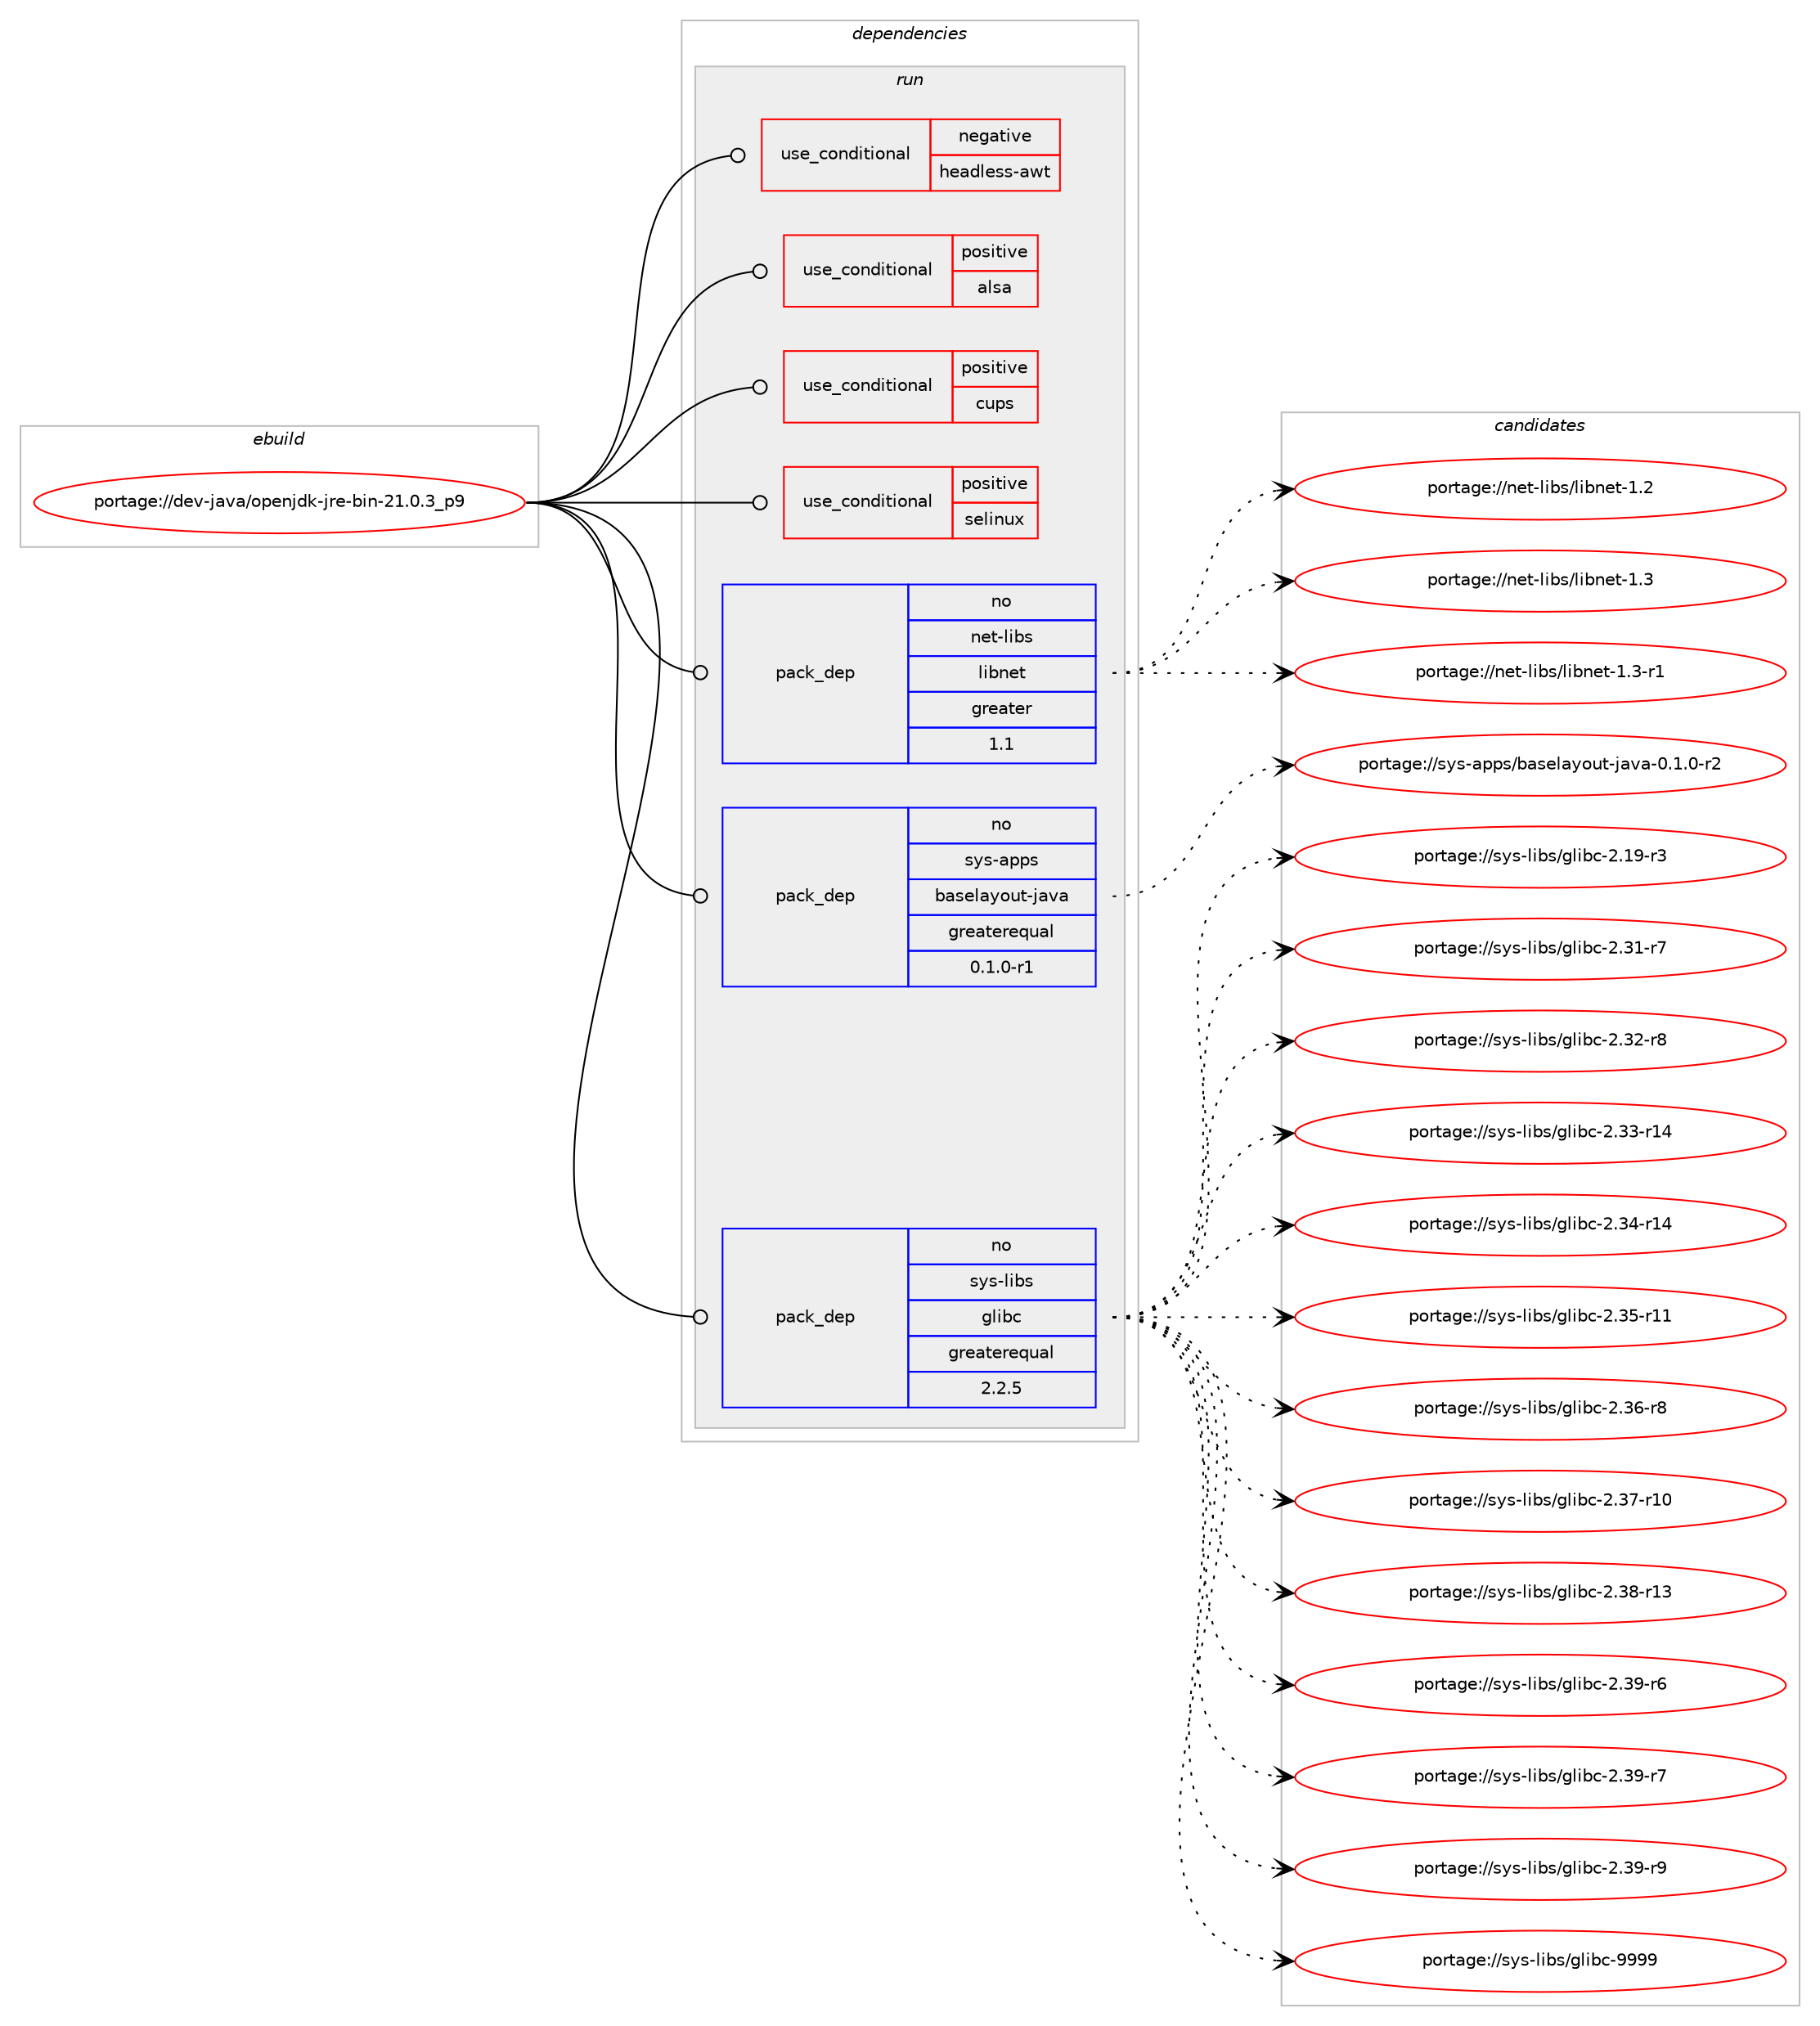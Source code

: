 digraph prolog {

# *************
# Graph options
# *************

newrank=true;
concentrate=true;
compound=true;
graph [rankdir=LR,fontname=Helvetica,fontsize=10,ranksep=1.5];#, ranksep=2.5, nodesep=0.2];
edge  [arrowhead=vee];
node  [fontname=Helvetica,fontsize=10];

# **********
# The ebuild
# **********

subgraph cluster_leftcol {
color=gray;
rank=same;
label=<<i>ebuild</i>>;
id [label="portage://dev-java/openjdk-jre-bin-21.0.3_p9", color=red, width=4, href="../dev-java/openjdk-jre-bin-21.0.3_p9.svg"];
}

# ****************
# The dependencies
# ****************

subgraph cluster_midcol {
color=gray;
label=<<i>dependencies</i>>;
subgraph cluster_compile {
fillcolor="#eeeeee";
style=filled;
label=<<i>compile</i>>;
# *** BEGIN UNKNOWN DEPENDENCY TYPE (TODO) ***
# id -> package_dependency(portage://dev-java/openjdk-jre-bin-21.0.3_p9,install,no,app-eselect,eselect-java,none,[,,],[],[])
# *** END UNKNOWN DEPENDENCY TYPE (TODO) ***

# *** BEGIN UNKNOWN DEPENDENCY TYPE (TODO) ***
# id -> package_dependency(portage://dev-java/openjdk-jre-bin-21.0.3_p9,install,no,dev-java,java-config,none,[,,],[],[])
# *** END UNKNOWN DEPENDENCY TYPE (TODO) ***

}
subgraph cluster_compileandrun {
fillcolor="#eeeeee";
style=filled;
label=<<i>compile and run</i>>;
}
subgraph cluster_run {
fillcolor="#eeeeee";
style=filled;
label=<<i>run</i>>;
subgraph cond21681 {
dependency49027 [label=<<TABLE BORDER="0" CELLBORDER="1" CELLSPACING="0" CELLPADDING="4"><TR><TD ROWSPAN="3" CELLPADDING="10">use_conditional</TD></TR><TR><TD>negative</TD></TR><TR><TD>headless-awt</TD></TR></TABLE>>, shape=none, color=red];
# *** BEGIN UNKNOWN DEPENDENCY TYPE (TODO) ***
# dependency49027 -> package_dependency(portage://dev-java/openjdk-jre-bin-21.0.3_p9,run,no,x11-libs,libX11,none,[,,],[],[])
# *** END UNKNOWN DEPENDENCY TYPE (TODO) ***

# *** BEGIN UNKNOWN DEPENDENCY TYPE (TODO) ***
# dependency49027 -> package_dependency(portage://dev-java/openjdk-jre-bin-21.0.3_p9,run,no,x11-libs,libXext,none,[,,],[],[])
# *** END UNKNOWN DEPENDENCY TYPE (TODO) ***

# *** BEGIN UNKNOWN DEPENDENCY TYPE (TODO) ***
# dependency49027 -> package_dependency(portage://dev-java/openjdk-jre-bin-21.0.3_p9,run,no,x11-libs,libXi,none,[,,],[],[])
# *** END UNKNOWN DEPENDENCY TYPE (TODO) ***

# *** BEGIN UNKNOWN DEPENDENCY TYPE (TODO) ***
# dependency49027 -> package_dependency(portage://dev-java/openjdk-jre-bin-21.0.3_p9,run,no,x11-libs,libXrender,none,[,,],[],[])
# *** END UNKNOWN DEPENDENCY TYPE (TODO) ***

# *** BEGIN UNKNOWN DEPENDENCY TYPE (TODO) ***
# dependency49027 -> package_dependency(portage://dev-java/openjdk-jre-bin-21.0.3_p9,run,no,x11-libs,libXtst,none,[,,],[],[])
# *** END UNKNOWN DEPENDENCY TYPE (TODO) ***

}
id:e -> dependency49027:w [weight=20,style="solid",arrowhead="odot"];
subgraph cond21682 {
dependency49028 [label=<<TABLE BORDER="0" CELLBORDER="1" CELLSPACING="0" CELLPADDING="4"><TR><TD ROWSPAN="3" CELLPADDING="10">use_conditional</TD></TR><TR><TD>positive</TD></TR><TR><TD>alsa</TD></TR></TABLE>>, shape=none, color=red];
# *** BEGIN UNKNOWN DEPENDENCY TYPE (TODO) ***
# dependency49028 -> package_dependency(portage://dev-java/openjdk-jre-bin-21.0.3_p9,run,no,media-libs,alsa-lib,none,[,,],[],[])
# *** END UNKNOWN DEPENDENCY TYPE (TODO) ***

}
id:e -> dependency49028:w [weight=20,style="solid",arrowhead="odot"];
subgraph cond21683 {
dependency49029 [label=<<TABLE BORDER="0" CELLBORDER="1" CELLSPACING="0" CELLPADDING="4"><TR><TD ROWSPAN="3" CELLPADDING="10">use_conditional</TD></TR><TR><TD>positive</TD></TR><TR><TD>cups</TD></TR></TABLE>>, shape=none, color=red];
# *** BEGIN UNKNOWN DEPENDENCY TYPE (TODO) ***
# dependency49029 -> package_dependency(portage://dev-java/openjdk-jre-bin-21.0.3_p9,run,no,net-print,cups,none,[,,],[],[])
# *** END UNKNOWN DEPENDENCY TYPE (TODO) ***

}
id:e -> dependency49029:w [weight=20,style="solid",arrowhead="odot"];
subgraph cond21684 {
dependency49030 [label=<<TABLE BORDER="0" CELLBORDER="1" CELLSPACING="0" CELLPADDING="4"><TR><TD ROWSPAN="3" CELLPADDING="10">use_conditional</TD></TR><TR><TD>positive</TD></TR><TR><TD>selinux</TD></TR></TABLE>>, shape=none, color=red];
# *** BEGIN UNKNOWN DEPENDENCY TYPE (TODO) ***
# dependency49030 -> package_dependency(portage://dev-java/openjdk-jre-bin-21.0.3_p9,run,no,sec-policy,selinux-java,none,[,,],[],[])
# *** END UNKNOWN DEPENDENCY TYPE (TODO) ***

}
id:e -> dependency49030:w [weight=20,style="solid",arrowhead="odot"];
# *** BEGIN UNKNOWN DEPENDENCY TYPE (TODO) ***
# id -> package_dependency(portage://dev-java/openjdk-jre-bin-21.0.3_p9,run,no,app-eselect,eselect-java,none,[,,],[],[])
# *** END UNKNOWN DEPENDENCY TYPE (TODO) ***

# *** BEGIN UNKNOWN DEPENDENCY TYPE (TODO) ***
# id -> package_dependency(portage://dev-java/openjdk-jre-bin-21.0.3_p9,run,no,dev-java,java-config,none,[,,],[],[])
# *** END UNKNOWN DEPENDENCY TYPE (TODO) ***

# *** BEGIN UNKNOWN DEPENDENCY TYPE (TODO) ***
# id -> package_dependency(portage://dev-java/openjdk-jre-bin-21.0.3_p9,run,no,media-libs,fontconfig,none,[,,],[slot(1.0)],[])
# *** END UNKNOWN DEPENDENCY TYPE (TODO) ***

# *** BEGIN UNKNOWN DEPENDENCY TYPE (TODO) ***
# id -> package_dependency(portage://dev-java/openjdk-jre-bin-21.0.3_p9,run,no,media-libs,freetype,none,[,,],[slot(2)],[])
# *** END UNKNOWN DEPENDENCY TYPE (TODO) ***

subgraph pack26316 {
dependency49031 [label=<<TABLE BORDER="0" CELLBORDER="1" CELLSPACING="0" CELLPADDING="4" WIDTH="220"><TR><TD ROWSPAN="6" CELLPADDING="30">pack_dep</TD></TR><TR><TD WIDTH="110">no</TD></TR><TR><TD>net-libs</TD></TR><TR><TD>libnet</TD></TR><TR><TD>greater</TD></TR><TR><TD>1.1</TD></TR></TABLE>>, shape=none, color=blue];
}
id:e -> dependency49031:w [weight=20,style="solid",arrowhead="odot"];
subgraph pack26317 {
dependency49032 [label=<<TABLE BORDER="0" CELLBORDER="1" CELLSPACING="0" CELLPADDING="4" WIDTH="220"><TR><TD ROWSPAN="6" CELLPADDING="30">pack_dep</TD></TR><TR><TD WIDTH="110">no</TD></TR><TR><TD>sys-apps</TD></TR><TR><TD>baselayout-java</TD></TR><TR><TD>greaterequal</TD></TR><TR><TD>0.1.0-r1</TD></TR></TABLE>>, shape=none, color=blue];
}
id:e -> dependency49032:w [weight=20,style="solid",arrowhead="odot"];
subgraph pack26318 {
dependency49033 [label=<<TABLE BORDER="0" CELLBORDER="1" CELLSPACING="0" CELLPADDING="4" WIDTH="220"><TR><TD ROWSPAN="6" CELLPADDING="30">pack_dep</TD></TR><TR><TD WIDTH="110">no</TD></TR><TR><TD>sys-libs</TD></TR><TR><TD>glibc</TD></TR><TR><TD>greaterequal</TD></TR><TR><TD>2.2.5</TD></TR></TABLE>>, shape=none, color=blue];
}
id:e -> dependency49033:w [weight=20,style="solid",arrowhead="odot"];
# *** BEGIN UNKNOWN DEPENDENCY TYPE (TODO) ***
# id -> package_dependency(portage://dev-java/openjdk-jre-bin-21.0.3_p9,run,no,sys-libs,zlib,none,[,,],[],[])
# *** END UNKNOWN DEPENDENCY TYPE (TODO) ***

}
}

# **************
# The candidates
# **************

subgraph cluster_choices {
rank=same;
color=gray;
label=<<i>candidates</i>>;

subgraph choice26316 {
color=black;
nodesep=1;
choice1101011164510810598115471081059811010111645494650 [label="portage://net-libs/libnet-1.2", color=red, width=4,href="../net-libs/libnet-1.2.svg"];
choice1101011164510810598115471081059811010111645494651 [label="portage://net-libs/libnet-1.3", color=red, width=4,href="../net-libs/libnet-1.3.svg"];
choice11010111645108105981154710810598110101116454946514511449 [label="portage://net-libs/libnet-1.3-r1", color=red, width=4,href="../net-libs/libnet-1.3-r1.svg"];
dependency49031:e -> choice1101011164510810598115471081059811010111645494650:w [style=dotted,weight="100"];
dependency49031:e -> choice1101011164510810598115471081059811010111645494651:w [style=dotted,weight="100"];
dependency49031:e -> choice11010111645108105981154710810598110101116454946514511449:w [style=dotted,weight="100"];
}
subgraph choice26317 {
color=black;
nodesep=1;
choice1151211154597112112115479897115101108971211111171164510697118974548464946484511450 [label="portage://sys-apps/baselayout-java-0.1.0-r2", color=red, width=4,href="../sys-apps/baselayout-java-0.1.0-r2.svg"];
dependency49032:e -> choice1151211154597112112115479897115101108971211111171164510697118974548464946484511450:w [style=dotted,weight="100"];
}
subgraph choice26318 {
color=black;
nodesep=1;
choice115121115451081059811547103108105989945504649574511451 [label="portage://sys-libs/glibc-2.19-r3", color=red, width=4,href="../sys-libs/glibc-2.19-r3.svg"];
choice115121115451081059811547103108105989945504651494511455 [label="portage://sys-libs/glibc-2.31-r7", color=red, width=4,href="../sys-libs/glibc-2.31-r7.svg"];
choice115121115451081059811547103108105989945504651504511456 [label="portage://sys-libs/glibc-2.32-r8", color=red, width=4,href="../sys-libs/glibc-2.32-r8.svg"];
choice11512111545108105981154710310810598994550465151451144952 [label="portage://sys-libs/glibc-2.33-r14", color=red, width=4,href="../sys-libs/glibc-2.33-r14.svg"];
choice11512111545108105981154710310810598994550465152451144952 [label="portage://sys-libs/glibc-2.34-r14", color=red, width=4,href="../sys-libs/glibc-2.34-r14.svg"];
choice11512111545108105981154710310810598994550465153451144949 [label="portage://sys-libs/glibc-2.35-r11", color=red, width=4,href="../sys-libs/glibc-2.35-r11.svg"];
choice115121115451081059811547103108105989945504651544511456 [label="portage://sys-libs/glibc-2.36-r8", color=red, width=4,href="../sys-libs/glibc-2.36-r8.svg"];
choice11512111545108105981154710310810598994550465155451144948 [label="portage://sys-libs/glibc-2.37-r10", color=red, width=4,href="../sys-libs/glibc-2.37-r10.svg"];
choice11512111545108105981154710310810598994550465156451144951 [label="portage://sys-libs/glibc-2.38-r13", color=red, width=4,href="../sys-libs/glibc-2.38-r13.svg"];
choice115121115451081059811547103108105989945504651574511454 [label="portage://sys-libs/glibc-2.39-r6", color=red, width=4,href="../sys-libs/glibc-2.39-r6.svg"];
choice115121115451081059811547103108105989945504651574511455 [label="portage://sys-libs/glibc-2.39-r7", color=red, width=4,href="../sys-libs/glibc-2.39-r7.svg"];
choice115121115451081059811547103108105989945504651574511457 [label="portage://sys-libs/glibc-2.39-r9", color=red, width=4,href="../sys-libs/glibc-2.39-r9.svg"];
choice11512111545108105981154710310810598994557575757 [label="portage://sys-libs/glibc-9999", color=red, width=4,href="../sys-libs/glibc-9999.svg"];
dependency49033:e -> choice115121115451081059811547103108105989945504649574511451:w [style=dotted,weight="100"];
dependency49033:e -> choice115121115451081059811547103108105989945504651494511455:w [style=dotted,weight="100"];
dependency49033:e -> choice115121115451081059811547103108105989945504651504511456:w [style=dotted,weight="100"];
dependency49033:e -> choice11512111545108105981154710310810598994550465151451144952:w [style=dotted,weight="100"];
dependency49033:e -> choice11512111545108105981154710310810598994550465152451144952:w [style=dotted,weight="100"];
dependency49033:e -> choice11512111545108105981154710310810598994550465153451144949:w [style=dotted,weight="100"];
dependency49033:e -> choice115121115451081059811547103108105989945504651544511456:w [style=dotted,weight="100"];
dependency49033:e -> choice11512111545108105981154710310810598994550465155451144948:w [style=dotted,weight="100"];
dependency49033:e -> choice11512111545108105981154710310810598994550465156451144951:w [style=dotted,weight="100"];
dependency49033:e -> choice115121115451081059811547103108105989945504651574511454:w [style=dotted,weight="100"];
dependency49033:e -> choice115121115451081059811547103108105989945504651574511455:w [style=dotted,weight="100"];
dependency49033:e -> choice115121115451081059811547103108105989945504651574511457:w [style=dotted,weight="100"];
dependency49033:e -> choice11512111545108105981154710310810598994557575757:w [style=dotted,weight="100"];
}
}

}
